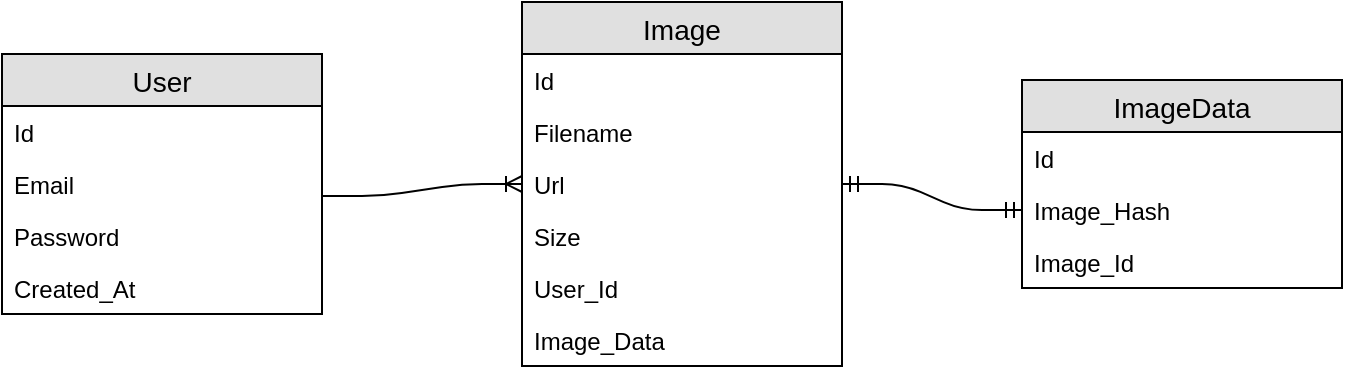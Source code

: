<mxfile version="13.1.3" type="device"><diagram id="NMyaJHIqROe5o1ZKsND-" name="Page-1"><mxGraphModel dx="1298" dy="786" grid="1" gridSize="10" guides="1" tooltips="1" connect="1" arrows="1" fold="1" page="1" pageScale="1" pageWidth="850" pageHeight="1100" math="0" shadow="0"><root><mxCell id="0"/><mxCell id="1" parent="0"/><mxCell id="iAINEnNAmJWr1M3HKDaF-1" value="User" style="swimlane;fontStyle=0;childLayout=stackLayout;horizontal=1;startSize=26;fillColor=#e0e0e0;horizontalStack=0;resizeParent=1;resizeParentMax=0;resizeLast=0;collapsible=1;marginBottom=0;swimlaneFillColor=#ffffff;align=center;fontSize=14;" parent="1" vertex="1"><mxGeometry x="100" y="476" width="160" height="130" as="geometry"/></mxCell><mxCell id="iAINEnNAmJWr1M3HKDaF-2" value="Id" style="text;strokeColor=none;fillColor=none;spacingLeft=4;spacingRight=4;overflow=hidden;rotatable=0;points=[[0,0.5],[1,0.5]];portConstraint=eastwest;fontSize=12;" parent="iAINEnNAmJWr1M3HKDaF-1" vertex="1"><mxGeometry y="26" width="160" height="26" as="geometry"/></mxCell><mxCell id="iAINEnNAmJWr1M3HKDaF-13" value="Email" style="text;strokeColor=none;fillColor=none;spacingLeft=4;spacingRight=4;overflow=hidden;rotatable=0;points=[[0,0.5],[1,0.5]];portConstraint=eastwest;fontSize=12;" parent="iAINEnNAmJWr1M3HKDaF-1" vertex="1"><mxGeometry y="52" width="160" height="26" as="geometry"/></mxCell><mxCell id="iAINEnNAmJWr1M3HKDaF-3" value="Password" style="text;strokeColor=none;fillColor=none;spacingLeft=4;spacingRight=4;overflow=hidden;rotatable=0;points=[[0,0.5],[1,0.5]];portConstraint=eastwest;fontSize=12;" parent="iAINEnNAmJWr1M3HKDaF-1" vertex="1"><mxGeometry y="78" width="160" height="26" as="geometry"/></mxCell><mxCell id="iAINEnNAmJWr1M3HKDaF-4" value="Created_At" style="text;strokeColor=none;fillColor=none;spacingLeft=4;spacingRight=4;overflow=hidden;rotatable=0;points=[[0,0.5],[1,0.5]];portConstraint=eastwest;fontSize=12;" parent="iAINEnNAmJWr1M3HKDaF-1" vertex="1"><mxGeometry y="104" width="160" height="26" as="geometry"/></mxCell><mxCell id="iAINEnNAmJWr1M3HKDaF-5" value="Image" style="swimlane;fontStyle=0;childLayout=stackLayout;horizontal=1;startSize=26;fillColor=#e0e0e0;horizontalStack=0;resizeParent=1;resizeParentMax=0;resizeLast=0;collapsible=1;marginBottom=0;swimlaneFillColor=#ffffff;align=center;fontSize=14;" parent="1" vertex="1"><mxGeometry x="360" y="450" width="160" height="182" as="geometry"/></mxCell><mxCell id="iAINEnNAmJWr1M3HKDaF-6" value="Id" style="text;strokeColor=none;fillColor=none;spacingLeft=4;spacingRight=4;overflow=hidden;rotatable=0;points=[[0,0.5],[1,0.5]];portConstraint=eastwest;fontSize=12;" parent="iAINEnNAmJWr1M3HKDaF-5" vertex="1"><mxGeometry y="26" width="160" height="26" as="geometry"/></mxCell><mxCell id="iAINEnNAmJWr1M3HKDaF-7" value="Filename" style="text;strokeColor=none;fillColor=none;spacingLeft=4;spacingRight=4;overflow=hidden;rotatable=0;points=[[0,0.5],[1,0.5]];portConstraint=eastwest;fontSize=12;" parent="iAINEnNAmJWr1M3HKDaF-5" vertex="1"><mxGeometry y="52" width="160" height="26" as="geometry"/></mxCell><mxCell id="iAINEnNAmJWr1M3HKDaF-8" value="Url" style="text;strokeColor=none;fillColor=none;spacingLeft=4;spacingRight=4;overflow=hidden;rotatable=0;points=[[0,0.5],[1,0.5]];portConstraint=eastwest;fontSize=12;" parent="iAINEnNAmJWr1M3HKDaF-5" vertex="1"><mxGeometry y="78" width="160" height="26" as="geometry"/></mxCell><mxCell id="iAINEnNAmJWr1M3HKDaF-14" value="Size" style="text;strokeColor=none;fillColor=none;spacingLeft=4;spacingRight=4;overflow=hidden;rotatable=0;points=[[0,0.5],[1,0.5]];portConstraint=eastwest;fontSize=12;" parent="iAINEnNAmJWr1M3HKDaF-5" vertex="1"><mxGeometry y="104" width="160" height="26" as="geometry"/></mxCell><mxCell id="iAINEnNAmJWr1M3HKDaF-15" value="User_Id" style="text;strokeColor=none;fillColor=none;spacingLeft=4;spacingRight=4;overflow=hidden;rotatable=0;points=[[0,0.5],[1,0.5]];portConstraint=eastwest;fontSize=12;" parent="iAINEnNAmJWr1M3HKDaF-5" vertex="1"><mxGeometry y="130" width="160" height="26" as="geometry"/></mxCell><mxCell id="iAINEnNAmJWr1M3HKDaF-16" value="Image_Data" style="text;strokeColor=none;fillColor=none;spacingLeft=4;spacingRight=4;overflow=hidden;rotatable=0;points=[[0,0.5],[1,0.5]];portConstraint=eastwest;fontSize=12;" parent="iAINEnNAmJWr1M3HKDaF-5" vertex="1"><mxGeometry y="156" width="160" height="26" as="geometry"/></mxCell><mxCell id="iAINEnNAmJWr1M3HKDaF-9" value="ImageData" style="swimlane;fontStyle=0;childLayout=stackLayout;horizontal=1;startSize=26;fillColor=#e0e0e0;horizontalStack=0;resizeParent=1;resizeParentMax=0;resizeLast=0;collapsible=1;marginBottom=0;swimlaneFillColor=#ffffff;align=center;fontSize=14;" parent="1" vertex="1"><mxGeometry x="610" y="489" width="160" height="104" as="geometry"/></mxCell><mxCell id="iAINEnNAmJWr1M3HKDaF-10" value="Id" style="text;strokeColor=none;fillColor=none;spacingLeft=4;spacingRight=4;overflow=hidden;rotatable=0;points=[[0,0.5],[1,0.5]];portConstraint=eastwest;fontSize=12;" parent="iAINEnNAmJWr1M3HKDaF-9" vertex="1"><mxGeometry y="26" width="160" height="26" as="geometry"/></mxCell><mxCell id="iAINEnNAmJWr1M3HKDaF-11" value="Image_Hash" style="text;strokeColor=none;fillColor=none;spacingLeft=4;spacingRight=4;overflow=hidden;rotatable=0;points=[[0,0.5],[1,0.5]];portConstraint=eastwest;fontSize=12;" parent="iAINEnNAmJWr1M3HKDaF-9" vertex="1"><mxGeometry y="52" width="160" height="26" as="geometry"/></mxCell><mxCell id="iAINEnNAmJWr1M3HKDaF-12" value="Image_Id" style="text;strokeColor=none;fillColor=none;spacingLeft=4;spacingRight=4;overflow=hidden;rotatable=0;points=[[0,0.5],[1,0.5]];portConstraint=eastwest;fontSize=12;" parent="iAINEnNAmJWr1M3HKDaF-9" vertex="1"><mxGeometry y="78" width="160" height="26" as="geometry"/></mxCell><mxCell id="iAINEnNAmJWr1M3HKDaF-18" value="" style="edgeStyle=entityRelationEdgeStyle;fontSize=12;html=1;endArrow=ERoneToMany;exitX=1;exitY=-0.269;exitDx=0;exitDy=0;entryX=0;entryY=0.5;entryDx=0;entryDy=0;exitPerimeter=0;" parent="1" source="iAINEnNAmJWr1M3HKDaF-3" target="iAINEnNAmJWr1M3HKDaF-8" edge="1"><mxGeometry width="100" height="100" relative="1" as="geometry"><mxPoint x="250" y="766" as="sourcePoint"/><mxPoint x="340" y="586" as="targetPoint"/></mxGeometry></mxCell><mxCell id="iAINEnNAmJWr1M3HKDaF-20" value="" style="edgeStyle=entityRelationEdgeStyle;fontSize=12;html=1;endArrow=ERmandOne;startArrow=ERmandOne;exitX=1;exitY=0.5;exitDx=0;exitDy=0;entryX=0;entryY=0.5;entryDx=0;entryDy=0;" parent="1" source="iAINEnNAmJWr1M3HKDaF-8" target="iAINEnNAmJWr1M3HKDaF-11" edge="1"><mxGeometry width="100" height="100" relative="1" as="geometry"><mxPoint x="370" y="426" as="sourcePoint"/><mxPoint x="470" y="326" as="targetPoint"/></mxGeometry></mxCell></root></mxGraphModel></diagram></mxfile>